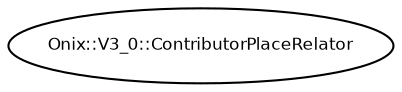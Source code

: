 digraph G {
  fontname = "Bitstream Vera Sans"
  fontsize = 8

  node [
    fontname = "Bitstream Vera Sans"
    fontsize = 8
    shape = "record"
  ]

  edge [
    fontname = "Bitstream Vera Sans"
    fontsize = 8
  ]

  ContributorPlaceRelator [
    label = "Onix::V3_0::ContributorPlaceRelator", shape = oval
  ]




}
